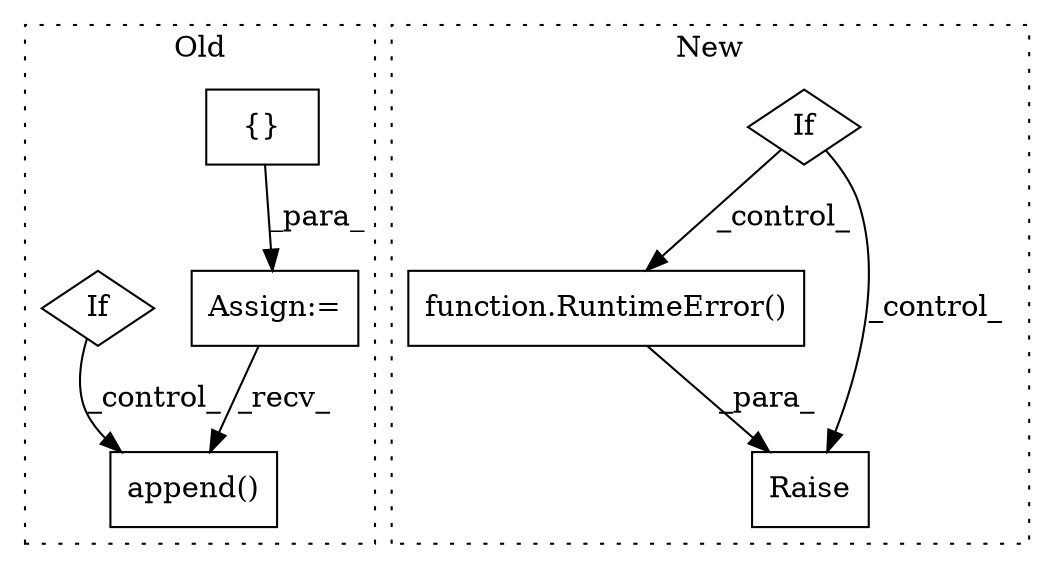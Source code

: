 digraph G {
subgraph cluster0 {
1 [label="append()" a="75" s="16061,16106" l="19,1" shape="box"];
4 [label="Assign:=" a="68" s="15843" l="3" shape="box"];
5 [label="{}" a="59" s="15846,15846" l="2,1" shape="box"];
6 [label="If" a="96" s="15857" l="3" shape="diamond"];
label = "Old";
style="dotted";
}
subgraph cluster1 {
2 [label="function.RuntimeError()" a="75" s="16177,16244" l="13,1" shape="box"];
3 [label="Raise" a="91" s="16171" l="6" shape="box"];
7 [label="If" a="96" s="16138" l="3" shape="diamond"];
label = "New";
style="dotted";
}
2 -> 3 [label="_para_"];
4 -> 1 [label="_recv_"];
5 -> 4 [label="_para_"];
6 -> 1 [label="_control_"];
7 -> 3 [label="_control_"];
7 -> 2 [label="_control_"];
}